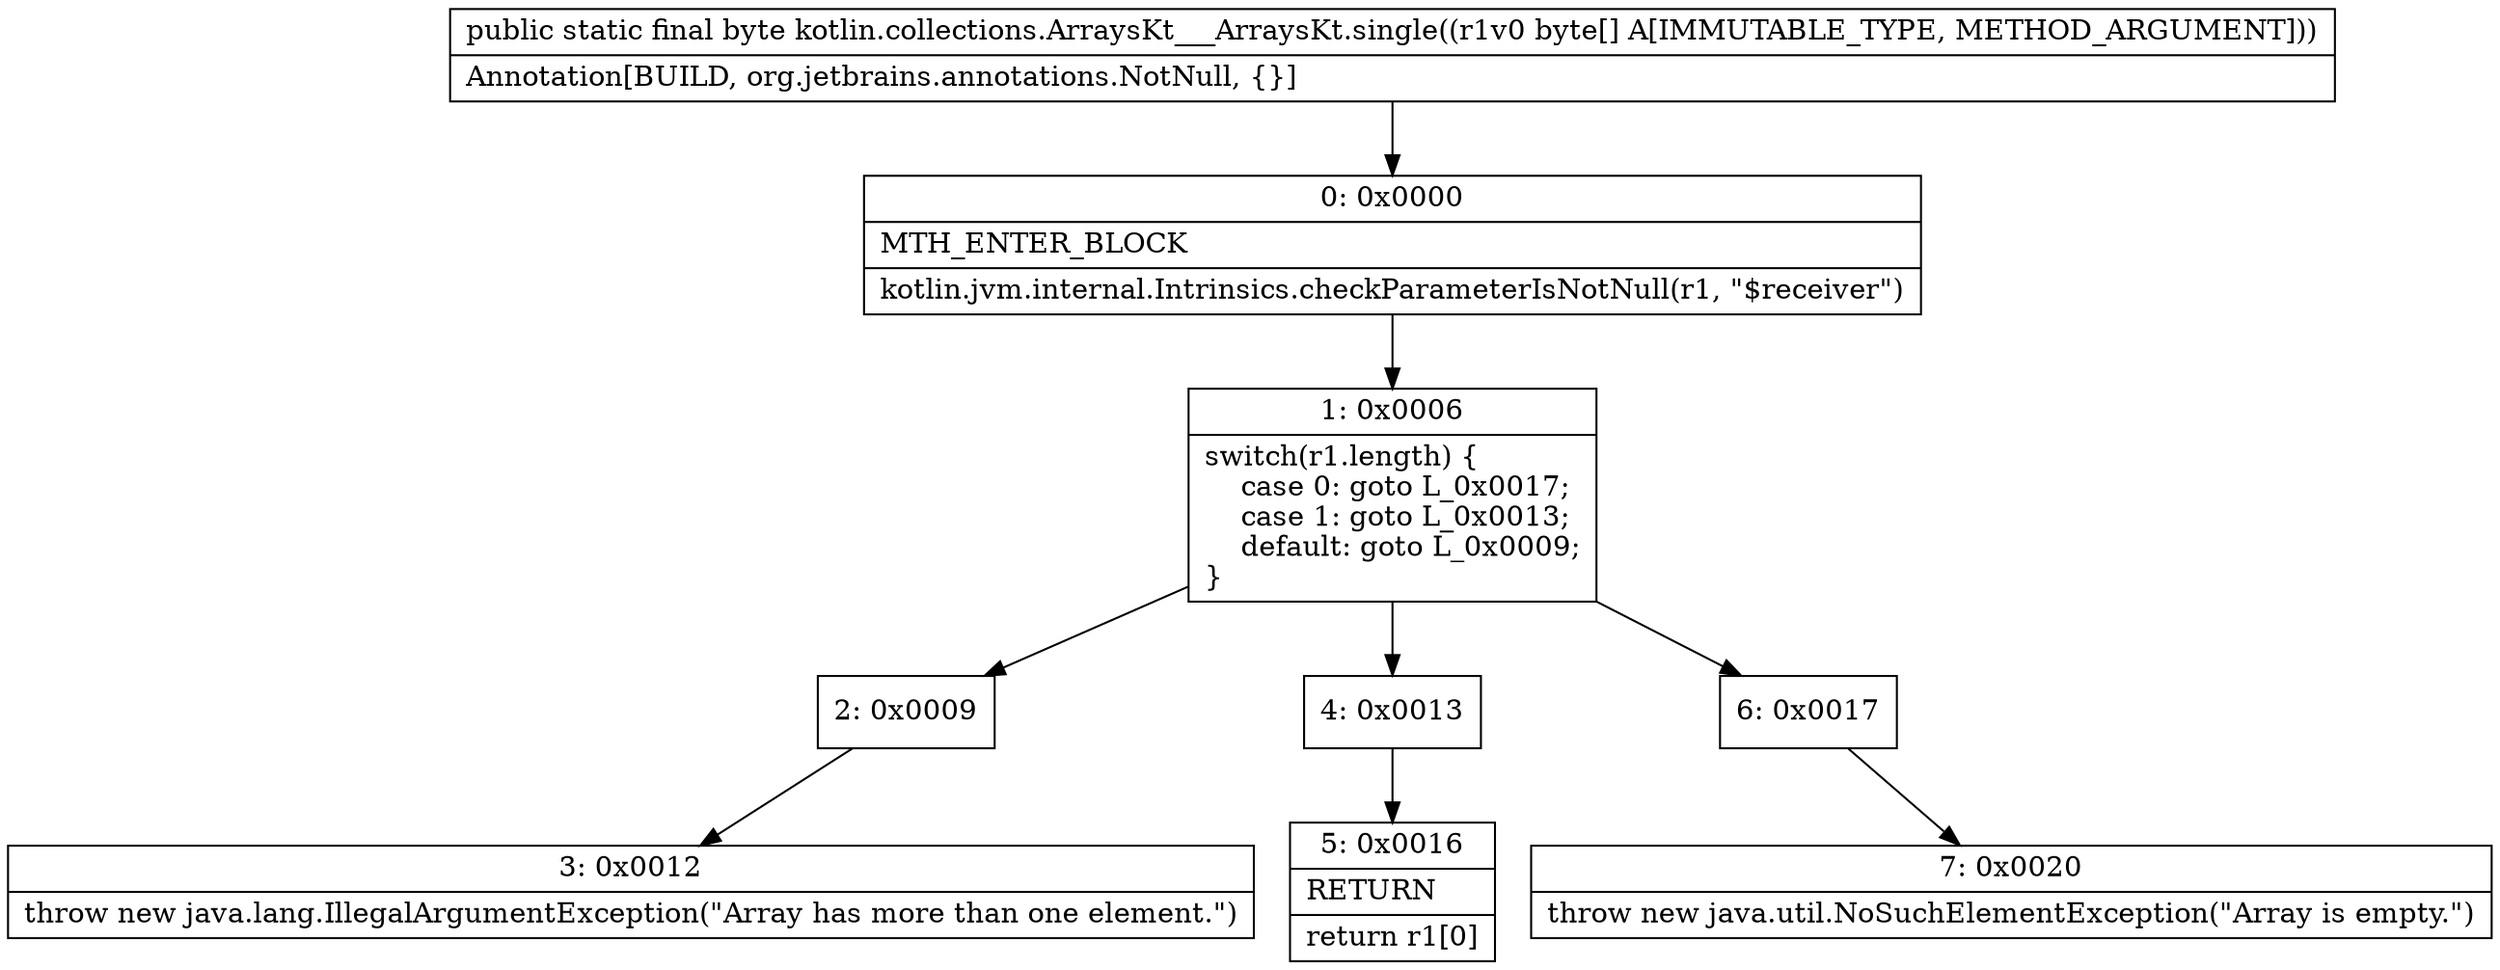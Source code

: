digraph "CFG forkotlin.collections.ArraysKt___ArraysKt.single([B)B" {
Node_0 [shape=record,label="{0\:\ 0x0000|MTH_ENTER_BLOCK\l|kotlin.jvm.internal.Intrinsics.checkParameterIsNotNull(r1, \"$receiver\")\l}"];
Node_1 [shape=record,label="{1\:\ 0x0006|switch(r1.length) \{\l    case 0: goto L_0x0017;\l    case 1: goto L_0x0013;\l    default: goto L_0x0009;\l\}\l}"];
Node_2 [shape=record,label="{2\:\ 0x0009}"];
Node_3 [shape=record,label="{3\:\ 0x0012|throw new java.lang.IllegalArgumentException(\"Array has more than one element.\")\l}"];
Node_4 [shape=record,label="{4\:\ 0x0013}"];
Node_5 [shape=record,label="{5\:\ 0x0016|RETURN\l|return r1[0]\l}"];
Node_6 [shape=record,label="{6\:\ 0x0017}"];
Node_7 [shape=record,label="{7\:\ 0x0020|throw new java.util.NoSuchElementException(\"Array is empty.\")\l}"];
MethodNode[shape=record,label="{public static final byte kotlin.collections.ArraysKt___ArraysKt.single((r1v0 byte[] A[IMMUTABLE_TYPE, METHOD_ARGUMENT]))  | Annotation[BUILD, org.jetbrains.annotations.NotNull, \{\}]\l}"];
MethodNode -> Node_0;
Node_0 -> Node_1;
Node_1 -> Node_2;
Node_1 -> Node_4;
Node_1 -> Node_6;
Node_2 -> Node_3;
Node_4 -> Node_5;
Node_6 -> Node_7;
}


